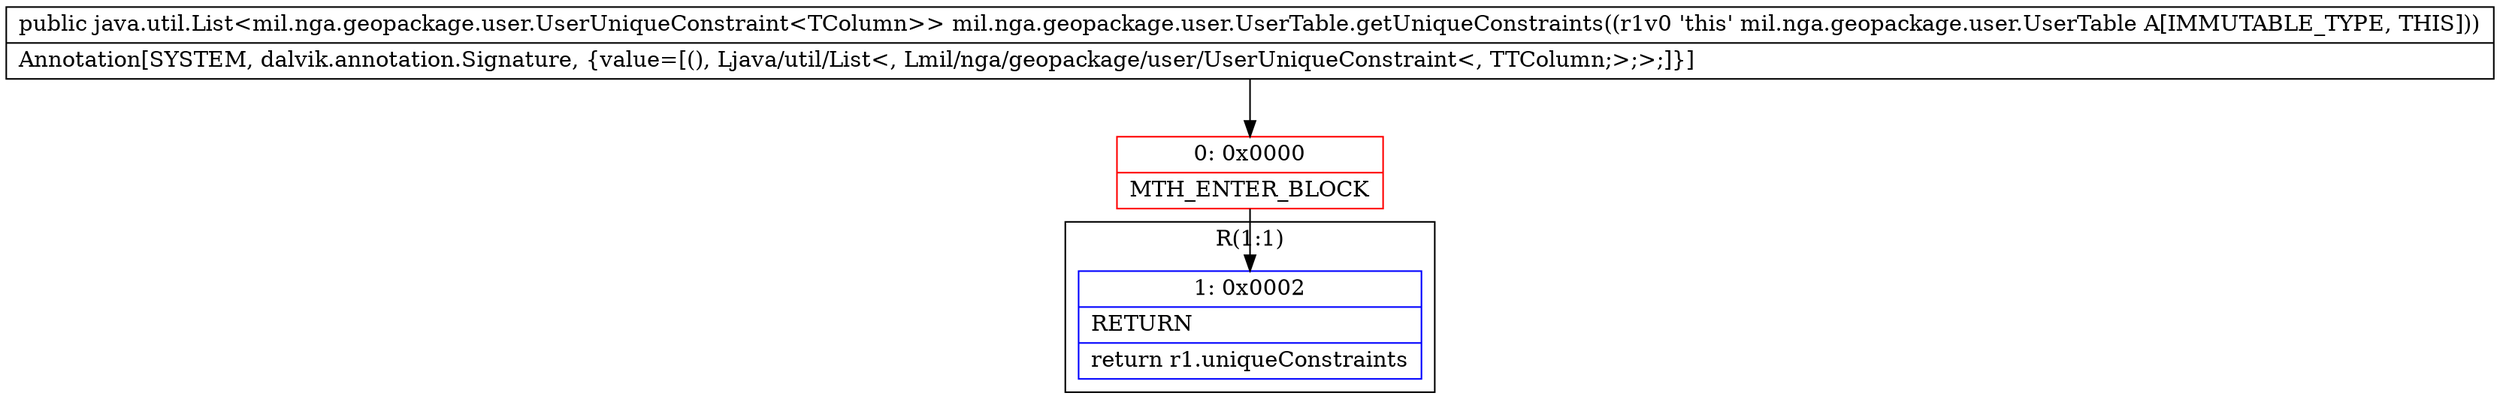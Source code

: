 digraph "CFG formil.nga.geopackage.user.UserTable.getUniqueConstraints()Ljava\/util\/List;" {
subgraph cluster_Region_1651288147 {
label = "R(1:1)";
node [shape=record,color=blue];
Node_1 [shape=record,label="{1\:\ 0x0002|RETURN\l|return r1.uniqueConstraints\l}"];
}
Node_0 [shape=record,color=red,label="{0\:\ 0x0000|MTH_ENTER_BLOCK\l}"];
MethodNode[shape=record,label="{public java.util.List\<mil.nga.geopackage.user.UserUniqueConstraint\<TColumn\>\> mil.nga.geopackage.user.UserTable.getUniqueConstraints((r1v0 'this' mil.nga.geopackage.user.UserTable A[IMMUTABLE_TYPE, THIS]))  | Annotation[SYSTEM, dalvik.annotation.Signature, \{value=[(), Ljava\/util\/List\<, Lmil\/nga\/geopackage\/user\/UserUniqueConstraint\<, TTColumn;\>;\>;]\}]\l}"];
MethodNode -> Node_0;
Node_0 -> Node_1;
}

